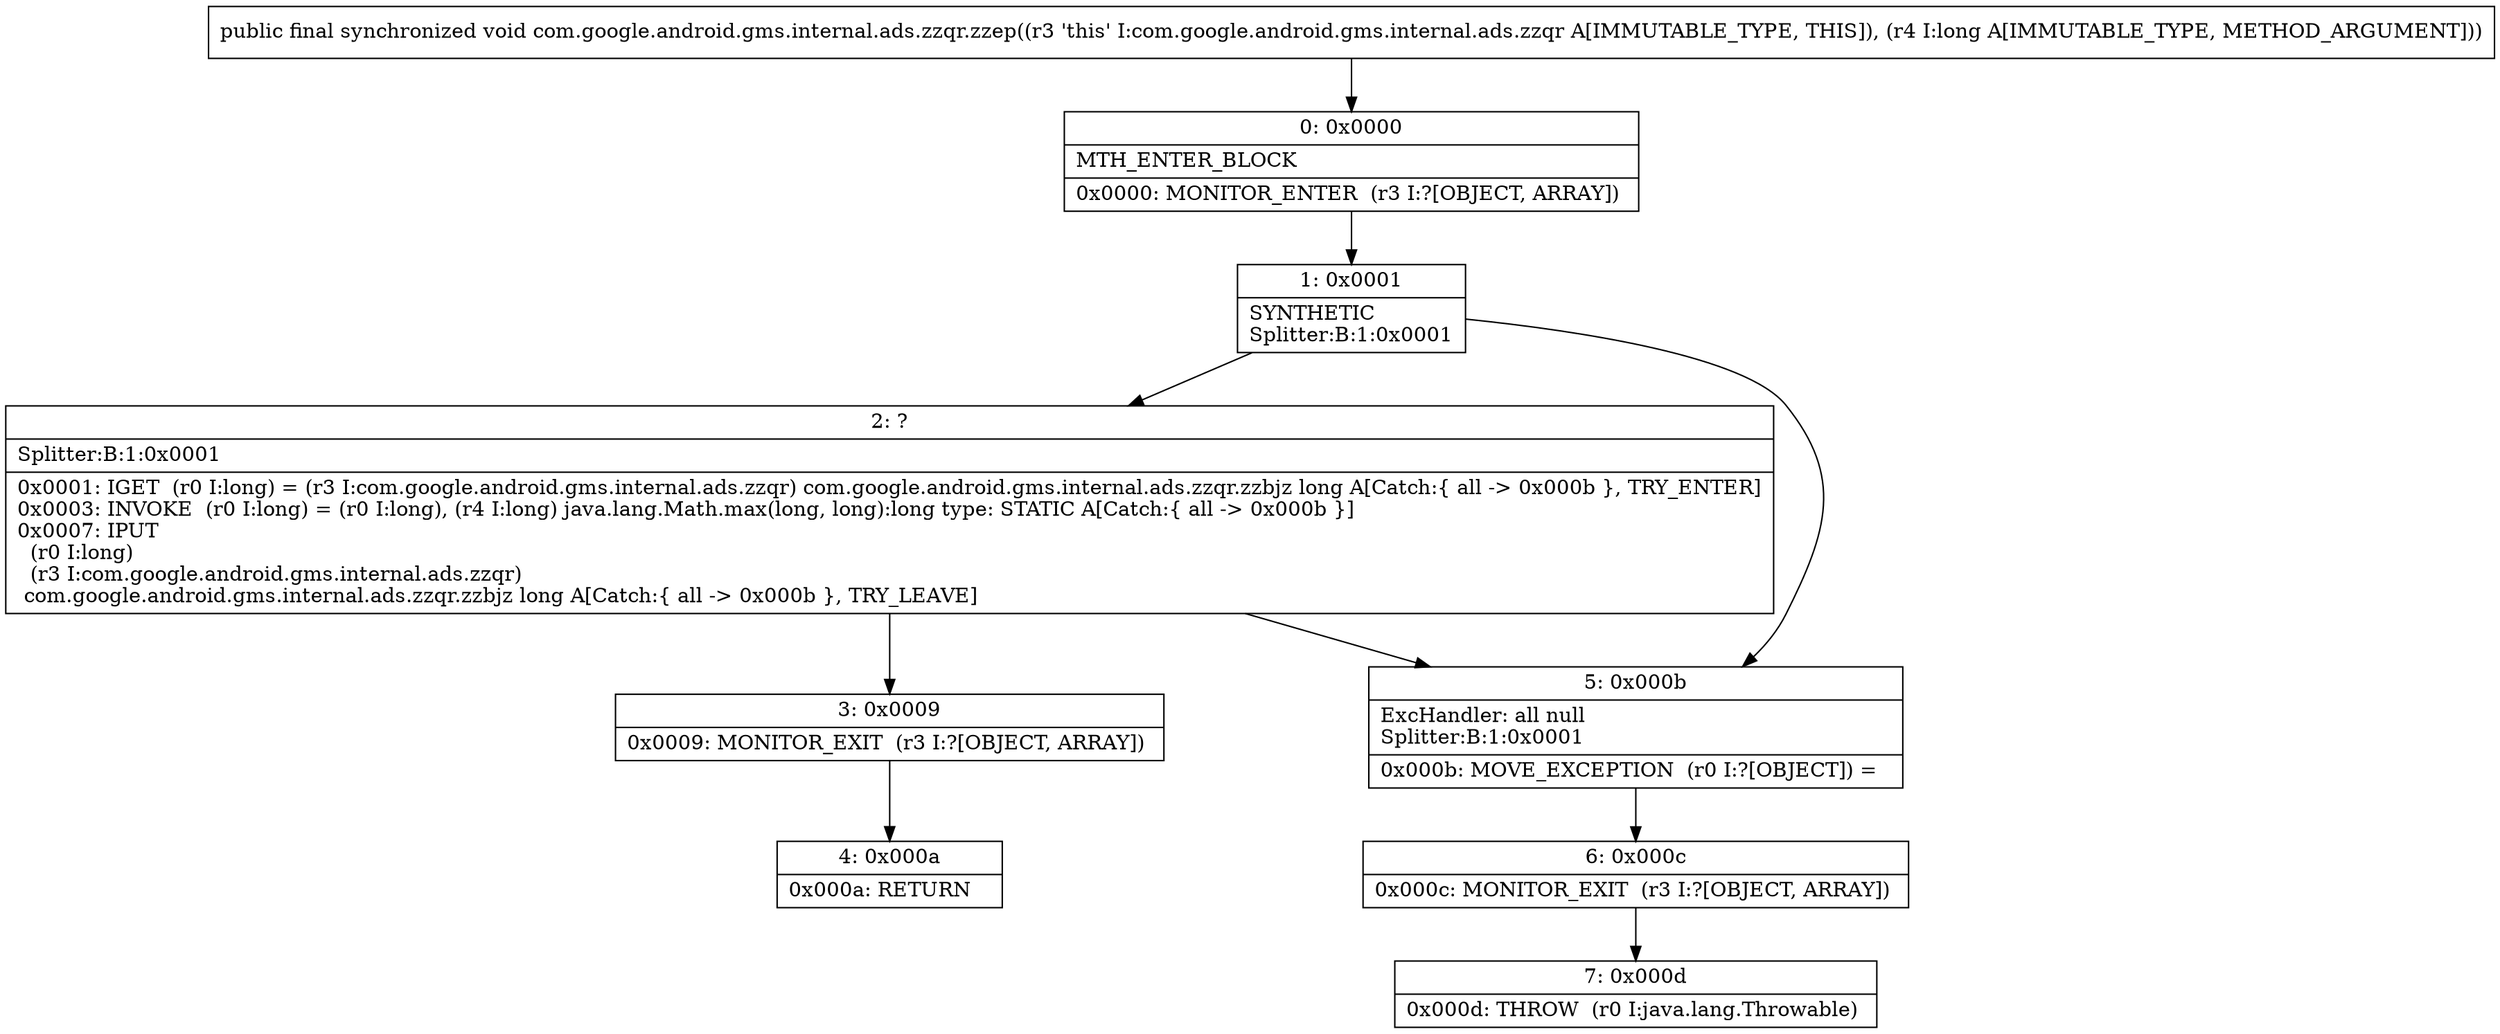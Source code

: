 digraph "CFG forcom.google.android.gms.internal.ads.zzqr.zzep(J)V" {
Node_0 [shape=record,label="{0\:\ 0x0000|MTH_ENTER_BLOCK\l|0x0000: MONITOR_ENTER  (r3 I:?[OBJECT, ARRAY]) \l}"];
Node_1 [shape=record,label="{1\:\ 0x0001|SYNTHETIC\lSplitter:B:1:0x0001\l}"];
Node_2 [shape=record,label="{2\:\ ?|Splitter:B:1:0x0001\l|0x0001: IGET  (r0 I:long) = (r3 I:com.google.android.gms.internal.ads.zzqr) com.google.android.gms.internal.ads.zzqr.zzbjz long A[Catch:\{ all \-\> 0x000b \}, TRY_ENTER]\l0x0003: INVOKE  (r0 I:long) = (r0 I:long), (r4 I:long) java.lang.Math.max(long, long):long type: STATIC A[Catch:\{ all \-\> 0x000b \}]\l0x0007: IPUT  \l  (r0 I:long)\l  (r3 I:com.google.android.gms.internal.ads.zzqr)\l com.google.android.gms.internal.ads.zzqr.zzbjz long A[Catch:\{ all \-\> 0x000b \}, TRY_LEAVE]\l}"];
Node_3 [shape=record,label="{3\:\ 0x0009|0x0009: MONITOR_EXIT  (r3 I:?[OBJECT, ARRAY]) \l}"];
Node_4 [shape=record,label="{4\:\ 0x000a|0x000a: RETURN   \l}"];
Node_5 [shape=record,label="{5\:\ 0x000b|ExcHandler: all null\lSplitter:B:1:0x0001\l|0x000b: MOVE_EXCEPTION  (r0 I:?[OBJECT]) =  \l}"];
Node_6 [shape=record,label="{6\:\ 0x000c|0x000c: MONITOR_EXIT  (r3 I:?[OBJECT, ARRAY]) \l}"];
Node_7 [shape=record,label="{7\:\ 0x000d|0x000d: THROW  (r0 I:java.lang.Throwable) \l}"];
MethodNode[shape=record,label="{public final synchronized void com.google.android.gms.internal.ads.zzqr.zzep((r3 'this' I:com.google.android.gms.internal.ads.zzqr A[IMMUTABLE_TYPE, THIS]), (r4 I:long A[IMMUTABLE_TYPE, METHOD_ARGUMENT])) }"];
MethodNode -> Node_0;
Node_0 -> Node_1;
Node_1 -> Node_2;
Node_1 -> Node_5;
Node_2 -> Node_3;
Node_2 -> Node_5;
Node_3 -> Node_4;
Node_5 -> Node_6;
Node_6 -> Node_7;
}

